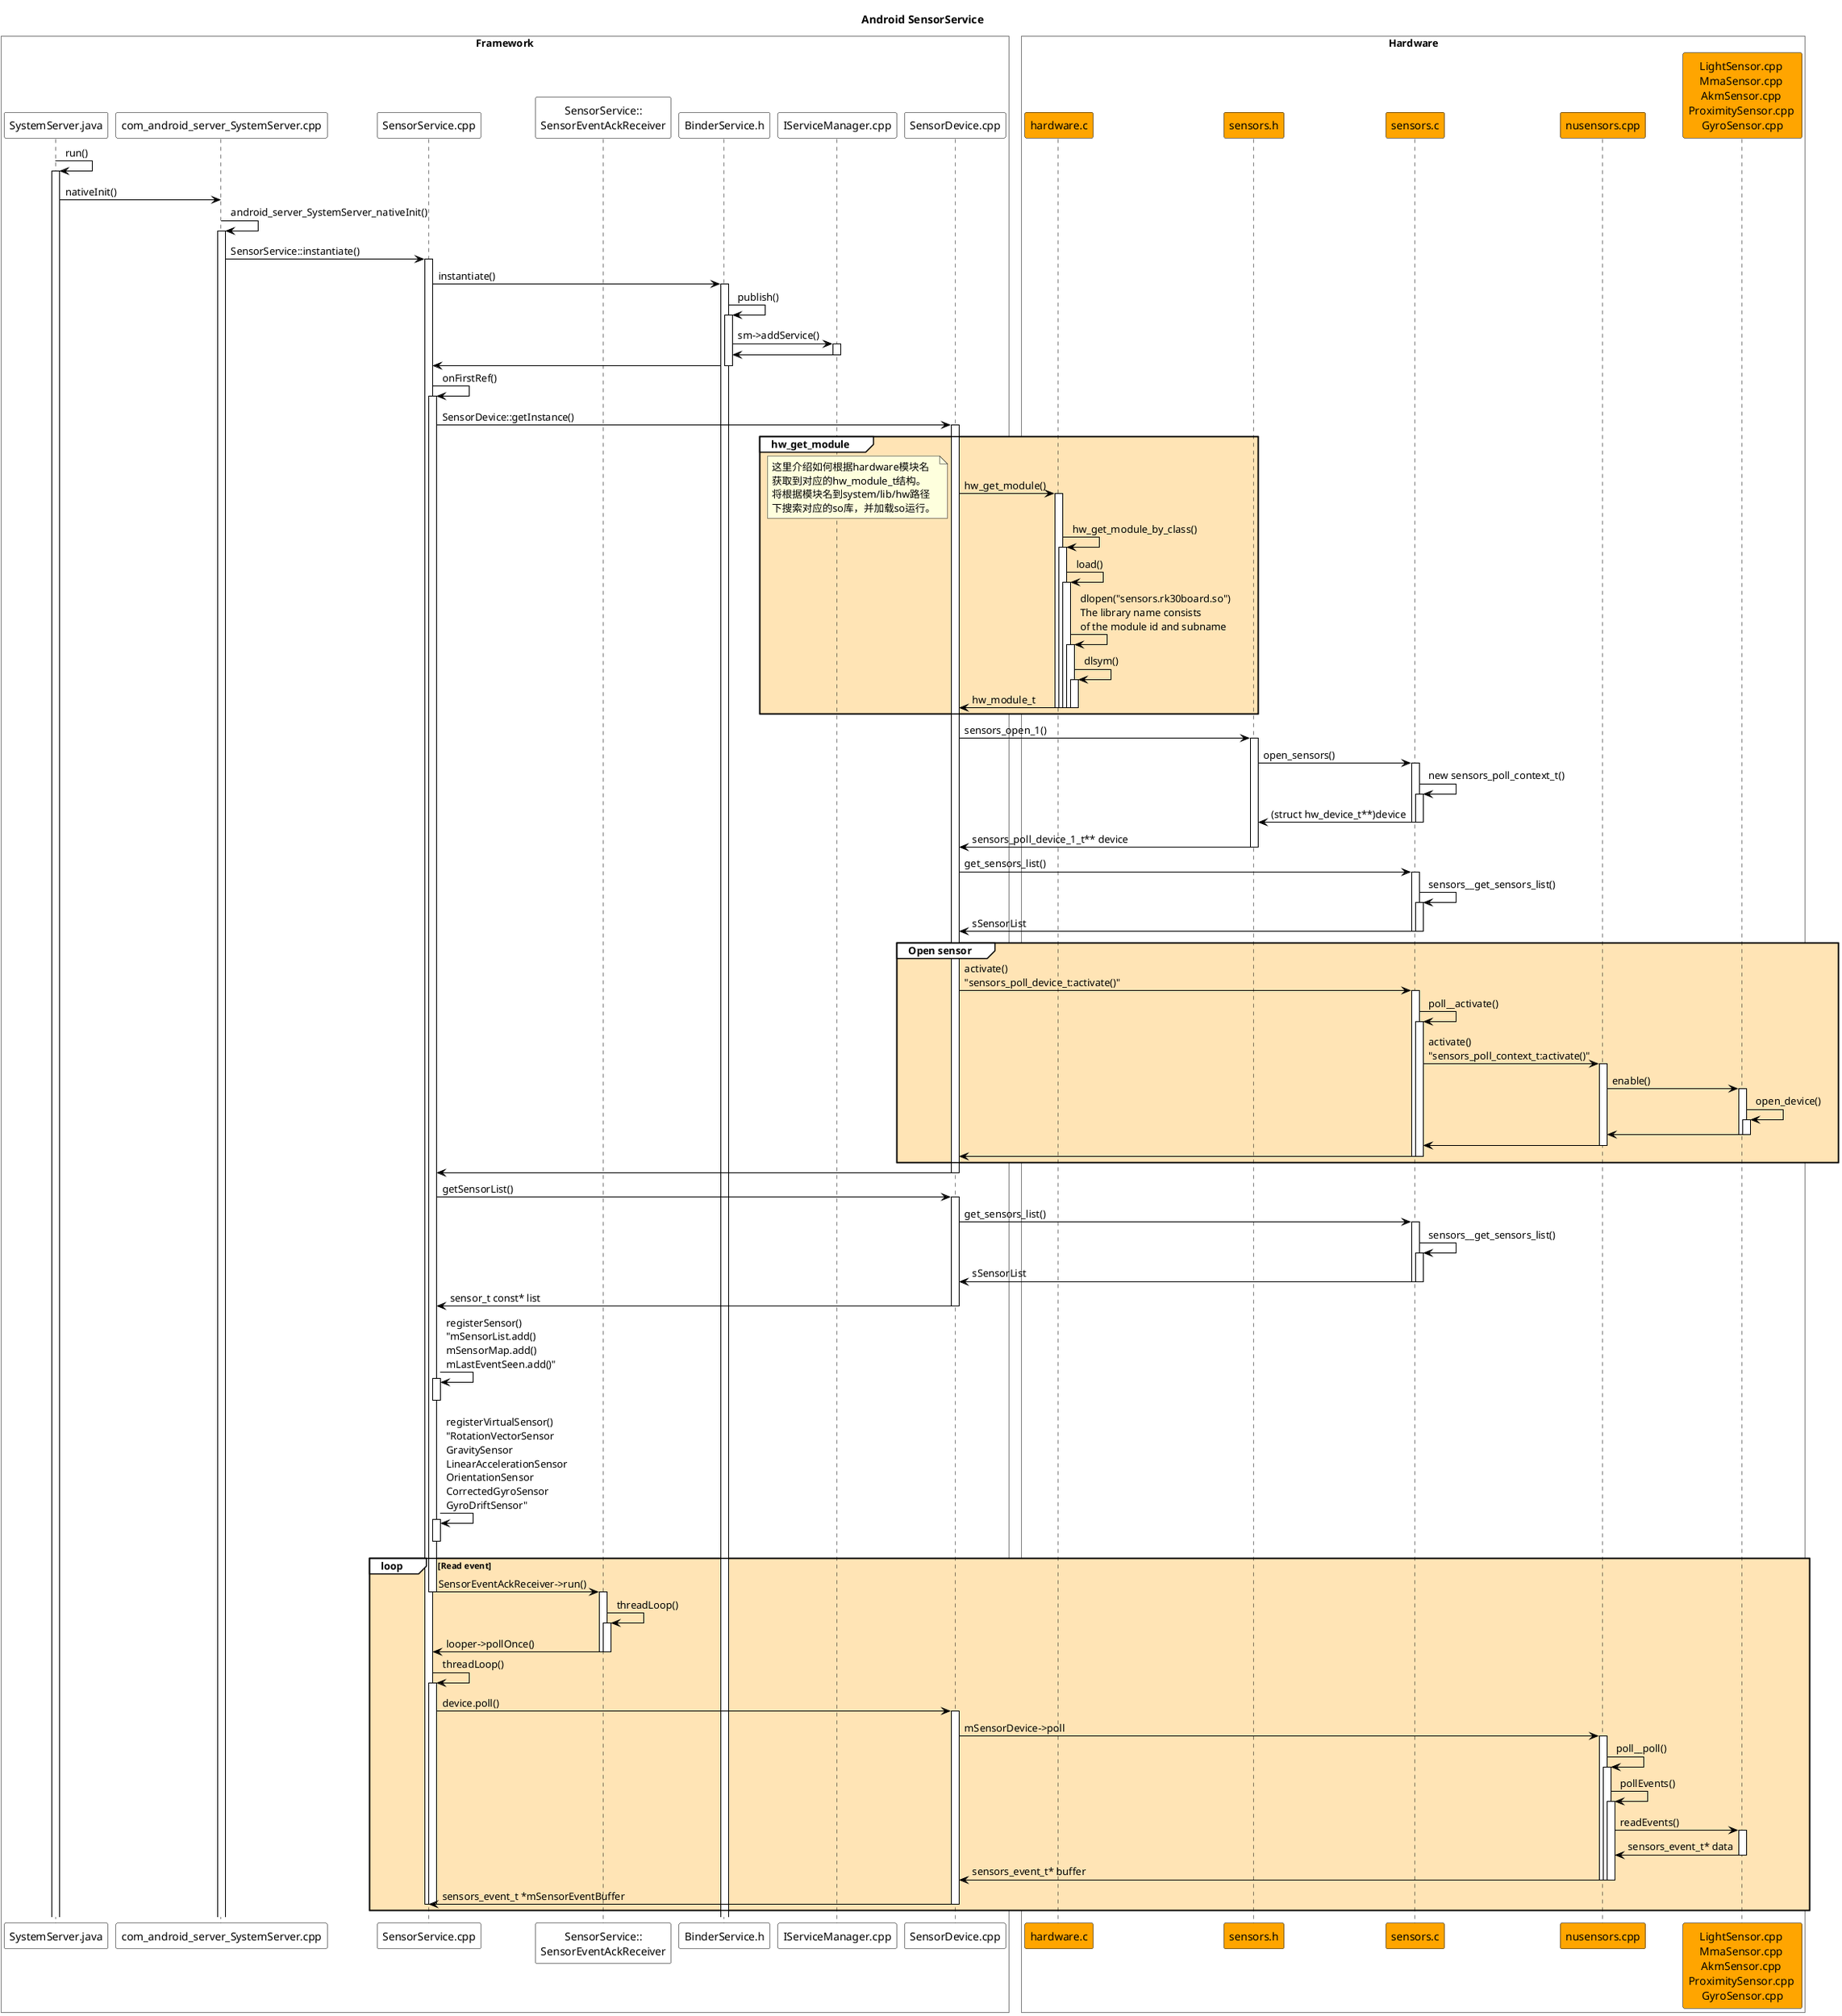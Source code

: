 @startuml
skinparam sequence {
	ArrowColor Black
	ActorBorderColor Black
	LifeLineBorderColor Black
	LifeLineBackgroundColor White

	ParticipantBorderColor Black
	ParticipantBackgroundColor White
	ParticipantFontColor Black

	BoxBorderColor Black
	BoxBackgroundColor Transparent

	GroupBorderColor Black
	GroupBackgroundColor White
}

title Android SensorService

box "Framework"
participant SystemServer.java as SystemServer
participant com_android_server_SystemServer.cpp as com_android_server_SystemServer
participant SensorService.cpp as SensorService
participant "SensorService::\nSensorEventAckReceiver" as SensorEventAckReceiver
participant BinderService.h as BinderService
participant IServiceManager.cpp as IServiceManager
participant SensorDevice.cpp as SensorDevice
end box
box "Hardware"
participant hardware.c as hardware #ffa500
participant sensors.h as sensors.h #ffa500
participant sensors.c as sensors.c #ffa500
participant nusensors.cpp as nusensors #ffa500
participant "LightSensor.cpp \nMmaSensor.cpp \nAkmSensor.cpp \nProximitySensor.cpp \nGyroSensor.cpp" as Sensors #ffa500
end box

SystemServer->SystemServer:run()
activate SystemServer
SystemServer->com_android_server_SystemServer:nativeInit()
com_android_server_SystemServer->com_android_server_SystemServer:android_server_SystemServer_nativeInit()
activate com_android_server_SystemServer
com_android_server_SystemServer->SensorService:SensorService::instantiate()
activate SensorService
SensorService->BinderService:instantiate()
activate BinderService
BinderService->BinderService:publish()
activate BinderService
BinderService->IServiceManager:sm->addService()
activate IServiceManager
IServiceManager->BinderService
deactivate IServiceManager
BinderService->SensorService
deactivate BinderService
SensorService->SensorService:onFirstRef()
activate SensorService
SensorService->SensorDevice:SensorDevice::getInstance()
activate SensorDevice
group #ffe4b5 hw_get_module
SensorDevice->hardware:hw_get_module()
note left: 这里介绍如何根据hardware模块名\n获取到对应的hw_module_t结构。\n将根据模块名到system/lib/hw路径\n下搜索对应的so库，并加载so运行。
activate hardware
hardware->hardware:hw_get_module_by_class()
activate hardware
hardware->hardware:load()
activate hardware
hardware->hardware:dlopen("sensors.rk30board.so") \nThe library name consists \nof the module id and subname
activate hardware
hardware->hardware:dlsym()
activate hardware
hardware->SensorDevice:hw_module_t
deactivate hardware
deactivate hardware
deactivate hardware
deactivate hardware
deactivate hardware
end
SensorDevice->sensors.h:sensors_open_1()
activate sensors.h
sensors.h->sensors.c:open_sensors()
activate sensors.c
sensors.c->sensors.c:new sensors_poll_context_t()
activate sensors.c
sensors.c->sensors.h:(struct hw_device_t**)device
deactivate sensors.c
deactivate sensors.c
sensors.h->SensorDevice:sensors_poll_device_1_t** device
deactivate sensors.h
SensorDevice->sensors.c:get_sensors_list()
activate sensors.c
sensors.c->sensors.c:sensors__get_sensors_list()
activate sensors.c
sensors.c->SensorDevice:sSensorList
deactivate sensors.c
deactivate sensors.c
group #ffe4b5 Open sensor
SensorDevice->sensors.c:activate() \n"sensors_poll_device_t:activate()"
activate sensors.c
sensors.c->sensors.c:poll__activate()
activate sensors.c
sensors.c->nusensors:activate() \n"sensors_poll_context_t:activate()"
activate nusensors
nusensors->Sensors:enable()
activate Sensors
Sensors->Sensors:open_device()
activate Sensors
Sensors->nusensors
deactivate Sensors
deactivate Sensors
nusensors->sensors.c
deactivate nusensors
sensors.c->SensorDevice
deactivate sensors.c
deactivate sensors.c
end
SensorDevice->SensorService
deactivate SensorDevice
SensorService->SensorDevice:getSensorList()
activate SensorDevice
SensorDevice->sensors.c:get_sensors_list()
activate sensors.c
sensors.c->sensors.c:sensors__get_sensors_list()
activate sensors.c
sensors.c->SensorDevice:sSensorList
deactivate sensors.c
deactivate sensors.c
SensorDevice->SensorService:sensor_t const* list
deactivate SensorDevice
SensorService->SensorService:registerSensor() \n"mSensorList.add() \nmSensorMap.add() \nmLastEventSeen.add()"
activate SensorService
deactivate SensorService
SensorService->SensorService:registerVirtualSensor() \n"RotationVectorSensor \nGravitySensor \nLinearAccelerationSensor \nOrientationSensor \nCorrectedGyroSensor \nGyroDriftSensor"
activate SensorService
deactivate SensorService
loop #ffe4b5 Read event
SensorService->SensorEventAckReceiver:SensorEventAckReceiver->run()
deactivate SensorService
activate SensorEventAckReceiver
SensorEventAckReceiver->SensorEventAckReceiver:threadLoop()
activate SensorEventAckReceiver
SensorEventAckReceiver->SensorService:looper->pollOnce()
deactivate SensorEventAckReceiver
deactivate SensorEventAckReceiver
SensorService->SensorService:threadLoop()
activate SensorService
SensorService->SensorDevice:device.poll()
activate SensorDevice
SensorDevice->nusensors:mSensorDevice->poll
activate nusensors
nusensors->nusensors:poll__poll()
activate nusensors
nusensors->nusensors:pollEvents()
activate nusensors
nusensors->Sensors:readEvents()
activate Sensors
Sensors->nusensors:sensors_event_t* data
deactivate Sensors
nusensors->SensorDevice:sensors_event_t* buffer
deactivate nusensors
deactivate nusensors
deactivate nusensors
deactivate nusensors
SensorDevice->SensorService:sensors_event_t *mSensorEventBuffer
deactivate SensorDevice
deactivate SensorService
deactivate SensorService
deactivate SensorService
end

@enduml